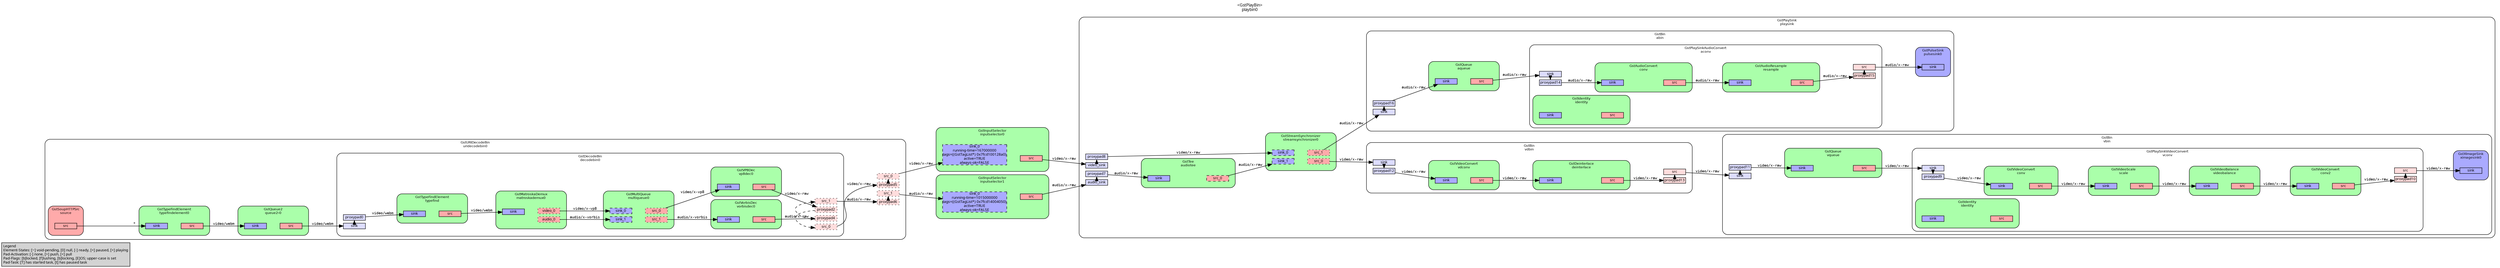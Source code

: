 digraph pipeline {
  rankdir=LR;
  fontname="sans";
  fontsize="10";
  labelloc=t;
  nodesep=.1;
  ranksep=.2;
  label="<GstPlayBin>\nplaybin0";
  node [style="filled,rounded", shape=box, fontsize="9", fontname="sans", margin="0.0,0.0"];
  edge [labelfontsize="6", fontsize="9", fontname="monospace"];
  
  legend [
    pos="0,0!",
    margin="0.05,0.05",
    style="filled",
    label="Legend\lElement-States: [~] void-pending, [0] null, [-] ready, [=] paused, [>] playing\lPad-Activation: [-] none, [>] push, [<] pull\lPad-Flags: [b]locked, [f]lushing, [b]locking, [E]OS; upper-case is set\lPad-Task: [T] has started task, [t] has paused task\l",
  ];
  subgraph cluster_inputselector1_0x7fcd201f0780 {
    fontname="Bitstream Vera Sans";
    fontsize="8";
    style="filled,rounded";
    color=black;
    label="GstInputSelector\ninputselector1";
    subgraph cluster_inputselector1_0x7fcd201f0780_sink {
      label="";
      style="invis";
      inputselector1_0x7fcd201f0780_sink_0_0x7fcd1402e500 [color=black, fillcolor="#aaaaff", label="sink_0\nrunning-time=1015000000\ntags=((GstTagList*) 0x7fcd14004050)\nactive=TRUE\nalways-ok=FALSE", height="0.2", style="filled,dashed"];
    }

    subgraph cluster_inputselector1_0x7fcd201f0780_src {
      label="";
      style="invis";
      inputselector1_0x7fcd201f0780_src_0x7fcd201a7c60 [color=black, fillcolor="#ffaaaa", label="src", height="0.2", style="filled,solid"];
    }

    inputselector1_0x7fcd201f0780_sink_0_0x7fcd1402e500 -> inputselector1_0x7fcd201f0780_src_0x7fcd201a7c60 [style="invis"];
    fillcolor="#aaffaa";
  }

  inputselector1_0x7fcd201f0780_src_0x7fcd201a7c60 -> playsink_0x560581590050_audio_sink_0x7fcd2c3a1a10 [label="audio/x-raw"]
  subgraph cluster_inputselector0_0x7fcd201f0620 {
    fontname="Bitstream Vera Sans";
    fontsize="8";
    style="filled,rounded";
    color=black;
    label="GstInputSelector\ninputselector0";
    subgraph cluster_inputselector0_0x7fcd201f0620_sink {
      label="";
      style="invis";
      inputselector0_0x7fcd201f0620_sink_0_0x7fcd1402e200 [color=black, fillcolor="#aaaaff", label="sink_0\nrunning-time=167000000\ntags=((GstTagList*) 0x7fcd100128a0)\nactive=TRUE\nalways-ok=FALSE", height="0.2", style="filled,dashed"];
    }

    subgraph cluster_inputselector0_0x7fcd201f0620_src {
      label="";
      style="invis";
      inputselector0_0x7fcd201f0620_src_0x7fcd201a7a10 [color=black, fillcolor="#ffaaaa", label="src", height="0.2", style="filled,solid"];
    }

    inputselector0_0x7fcd201f0620_sink_0_0x7fcd1402e200 -> inputselector0_0x7fcd201f0620_src_0x7fcd201a7a10 [style="invis"];
    fillcolor="#aaffaa";
  }

  inputselector0_0x7fcd201f0620_src_0x7fcd201a7a10 -> playsink_0x560581590050_video_sink_0x7fcd2c3a1c90 [label="video/x-raw"]
  subgraph cluster_uridecodebin0_0x5605815960b0 {
    fontname="Bitstream Vera Sans";
    fontsize="8";
    style="filled,rounded";
    color=black;
    label="GstURIDecodeBin\nuridecodebin0";
    subgraph cluster_uridecodebin0_0x5605815960b0_src {
      label="";
      style="invis";
      _proxypad5_0x560581597d60 [color=black, fillcolor="#ffdddd", label="proxypad5", height="0.2", style="filled,dotted"];
    _proxypad5_0x560581597d60 -> uridecodebin0_0x5605815960b0_src_0_0x7fcd2c3a1510 [style=dashed, minlen=0]
      uridecodebin0_0x5605815960b0_src_0_0x7fcd2c3a1510 [color=black, fillcolor="#ffdddd", label="src_0", height="0.2", style="filled,dotted"];
      _proxypad6_0x7fcd14028060 [color=black, fillcolor="#ffdddd", label="proxypad6", height="0.2", style="filled,dotted"];
    _proxypad6_0x7fcd14028060 -> uridecodebin0_0x5605815960b0_src_1_0x7fcd2c3a1790 [style=dashed, minlen=0]
      uridecodebin0_0x5605815960b0_src_1_0x7fcd2c3a1790 [color=black, fillcolor="#ffdddd", label="src_1", height="0.2", style="filled,dotted"];
    }

    fillcolor="#ffffff";
    subgraph cluster_queue2_0_0x7fcd2c3a4040 {
      fontname="Bitstream Vera Sans";
      fontsize="8";
      style="filled,rounded";
      color=black;
      label="GstQueue2\nqueue2-0";
      subgraph cluster_queue2_0_0x7fcd2c3a4040_sink {
        label="";
        style="invis";
        queue2_0_0x7fcd2c3a4040_sink_0x5605815bcf70 [color=black, fillcolor="#aaaaff", label="sink", height="0.2", style="filled,solid"];
      }

      subgraph cluster_queue2_0_0x7fcd2c3a4040_src {
        label="";
        style="invis";
        queue2_0_0x7fcd2c3a4040_src_0x5605815bd1c0 [color=black, fillcolor="#ffaaaa", label="src", height="0.2", style="filled,solid"];
      }

      queue2_0_0x7fcd2c3a4040_sink_0x5605815bcf70 -> queue2_0_0x7fcd2c3a4040_src_0x5605815bd1c0 [style="invis"];
      fillcolor="#aaffaa";
    }

    queue2_0_0x7fcd2c3a4040_src_0x5605815bd1c0 -> decodebin0_0x7fcd2c39a020_sink_0x7fcd2c3a0110 [label="video/webm"]
    subgraph cluster_decodebin0_0x7fcd2c39a020 {
      fontname="Bitstream Vera Sans";
      fontsize="8";
      style="filled,rounded";
      color=black;
      label="GstDecodeBin\ndecodebin0";
      subgraph cluster_decodebin0_0x7fcd2c39a020_sink {
        label="";
        style="invis";
        _proxypad0_0x560581596a60 [color=black, fillcolor="#ddddff", label="proxypad0", height="0.2", style="filled,solid"];
      decodebin0_0x7fcd2c39a020_sink_0x7fcd2c3a0110 -> _proxypad0_0x560581596a60 [style=dashed, minlen=0]
        decodebin0_0x7fcd2c39a020_sink_0x7fcd2c3a0110 [color=black, fillcolor="#ddddff", label="sink", height="0.2", style="filled,solid"];
      }

      subgraph cluster_decodebin0_0x7fcd2c39a020_src {
        label="";
        style="invis";
        _proxypad2_0x560581597640 [color=black, fillcolor="#ffdddd", label="proxypad2", height="0.2", style="filled,dotted"];
      _proxypad2_0x560581597640 -> decodebin0_0x7fcd2c39a020_src_0_0x7fcd2000e340 [style=dashed, minlen=0]
        decodebin0_0x7fcd2c39a020_src_0_0x7fcd2000e340 [color=black, fillcolor="#ffdddd", label="src_0", height="0.2", style="filled,dotted"];
        _proxypad4_0x560581597b00 [color=black, fillcolor="#ffdddd", label="proxypad4", height="0.2", style="filled,dotted"];
      _proxypad4_0x560581597b00 -> decodebin0_0x7fcd2c39a020_src_1_0x7fcd2000e5e0 [style=dashed, minlen=0]
        decodebin0_0x7fcd2c39a020_src_1_0x7fcd2000e5e0 [color=black, fillcolor="#ffdddd", label="src_1", height="0.2", style="filled,dotted"];
      }

      decodebin0_0x7fcd2c39a020_sink_0x7fcd2c3a0110 -> decodebin0_0x7fcd2c39a020_src_0_0x7fcd2000e340 [style="invis"];
      fillcolor="#ffffff";
      subgraph cluster_vorbisdec0_0x7fcd202195d0 {
        fontname="Bitstream Vera Sans";
        fontsize="8";
        style="filled,rounded";
        color=black;
        label="GstVorbisDec\nvorbisdec0";
        subgraph cluster_vorbisdec0_0x7fcd202195d0_sink {
          label="";
          style="invis";
          vorbisdec0_0x7fcd202195d0_sink_0x7fcd201a6790 [color=black, fillcolor="#aaaaff", label="sink", height="0.2", style="filled,solid"];
        }

        subgraph cluster_vorbisdec0_0x7fcd202195d0_src {
          label="";
          style="invis";
          vorbisdec0_0x7fcd202195d0_src_0x7fcd201a70d0 [color=black, fillcolor="#ffaaaa", label="src", height="0.2", style="filled,solid"];
        }

        vorbisdec0_0x7fcd202195d0_sink_0x7fcd201a6790 -> vorbisdec0_0x7fcd202195d0_src_0x7fcd201a70d0 [style="invis"];
        fillcolor="#aaffaa";
      }

      vorbisdec0_0x7fcd202195d0_src_0x7fcd201a70d0 -> _proxypad4_0x560581597b00 [label="audio/x-raw"]
      subgraph cluster_vp8dec0_0x7fcd201d8300 {
        fontname="Bitstream Vera Sans";
        fontsize="8";
        style="filled,rounded";
        color=black;
        label="GstVP8Dec\nvp8dec0";
        subgraph cluster_vp8dec0_0x7fcd201d8300_sink {
          label="";
          style="invis";
          vp8dec0_0x7fcd201d8300_sink_0x7fcd201a62f0 [color=black, fillcolor="#aaaaff", label="sink", height="0.2", style="filled,solid"];
        }

        subgraph cluster_vp8dec0_0x7fcd201d8300_src {
          label="";
          style="invis";
          vp8dec0_0x7fcd201d8300_src_0x7fcd201a60a0 [color=black, fillcolor="#ffaaaa", label="src", height="0.2", style="filled,solid"];
        }

        vp8dec0_0x7fcd201d8300_sink_0x7fcd201a62f0 -> vp8dec0_0x7fcd201d8300_src_0x7fcd201a60a0 [style="invis"];
        fillcolor="#aaffaa";
      }

      vp8dec0_0x7fcd201d8300_src_0x7fcd201a60a0 -> _proxypad2_0x560581597640 [label="video/x-raw"]
      subgraph cluster_multiqueue0_0x7fcd2019e040 {
        fontname="Bitstream Vera Sans";
        fontsize="8";
        style="filled,rounded";
        color=black;
        label="GstMultiQueue\nmultiqueue0";
        subgraph cluster_multiqueue0_0x7fcd2019e040_sink {
          label="";
          style="invis";
          multiqueue0_0x7fcd2019e040_sink_0_0x5605815bd8b0 [color=black, fillcolor="#aaaaff", label="sink_0", height="0.2", style="filled,dashed"];
          multiqueue0_0x7fcd2019e040_sink_1_0x5605815bdd50 [color=black, fillcolor="#aaaaff", label="sink_1", height="0.2", style="filled,dashed"];
        }

        subgraph cluster_multiqueue0_0x7fcd2019e040_src {
          label="";
          style="invis";
          multiqueue0_0x7fcd2019e040_src_0_0x5605815bdb00 [color=black, fillcolor="#ffaaaa", label="src_0", height="0.2", style="filled,dotted"];
          multiqueue0_0x7fcd2019e040_src_1_0x7fcd201a6540 [color=black, fillcolor="#ffaaaa", label="src_1", height="0.2", style="filled,dotted"];
        }

        multiqueue0_0x7fcd2019e040_sink_0_0x5605815bd8b0 -> multiqueue0_0x7fcd2019e040_src_0_0x5605815bdb00 [style="invis"];
        fillcolor="#aaffaa";
      }

      multiqueue0_0x7fcd2019e040_src_0_0x5605815bdb00 -> vp8dec0_0x7fcd201d8300_sink_0x7fcd201a62f0 [label="video/x-vp8"]
      multiqueue0_0x7fcd2019e040_src_1_0x7fcd201a6540 -> vorbisdec0_0x7fcd202195d0_sink_0x7fcd201a6790 [label="audio/x-vorbis"]
      subgraph cluster_matroskademux0_0x7fcd20198000 {
        fontname="Bitstream Vera Sans";
        fontsize="8";
        style="filled,rounded";
        color=black;
        label="GstMatroskaDemux\nmatroskademux0";
        subgraph cluster_matroskademux0_0x7fcd20198000_sink {
          label="";
          style="invis";
          matroskademux0_0x7fcd20198000_sink_0x5605815bd410 [color=black, fillcolor="#aaaaff", label="sink", height="0.2", style="filled,solid"];
        }

        subgraph cluster_matroskademux0_0x7fcd20198000_src {
          label="";
          style="invis";
          matroskademux0_0x7fcd20198000_video_0_0x5605815bd660 [color=black, fillcolor="#ffaaaa", label="video_0", height="0.2", style="filled,dotted"];
          matroskademux0_0x7fcd20198000_audio_0_0x7fcd201a6e80 [color=black, fillcolor="#ffaaaa", label="audio_0", height="0.2", style="filled,dotted"];
        }

        matroskademux0_0x7fcd20198000_sink_0x5605815bd410 -> matroskademux0_0x7fcd20198000_video_0_0x5605815bd660 [style="invis"];
        fillcolor="#aaffaa";
      }

      matroskademux0_0x7fcd20198000_video_0_0x5605815bd660 -> multiqueue0_0x7fcd2019e040_sink_0_0x5605815bd8b0 [label="video/x-vp8"]
      matroskademux0_0x7fcd20198000_audio_0_0x7fcd201a6e80 -> multiqueue0_0x7fcd2019e040_sink_1_0x5605815bdd50 [label="audio/x-vorbis"]
      subgraph cluster_typefind_0x5605815c17d0 {
        fontname="Bitstream Vera Sans";
        fontsize="8";
        style="filled,rounded";
        color=black;
        label="GstTypeFindElement\ntypefind";
        subgraph cluster_typefind_0x5605815c17d0_sink {
          label="";
          style="invis";
          typefind_0x5605815c17d0_sink_0x5605815bcad0 [color=black, fillcolor="#aaaaff", label="sink", height="0.2", style="filled,solid"];
        }

        subgraph cluster_typefind_0x5605815c17d0_src {
          label="";
          style="invis";
          typefind_0x5605815c17d0_src_0x5605815bcd20 [color=black, fillcolor="#ffaaaa", label="src", height="0.2", style="filled,solid"];
        }

        typefind_0x5605815c17d0_sink_0x5605815bcad0 -> typefind_0x5605815c17d0_src_0x5605815bcd20 [style="invis"];
        fillcolor="#aaffaa";
      }

      _proxypad0_0x560581596a60 -> typefind_0x5605815c17d0_sink_0x5605815bcad0 [label="video/webm"]
      typefind_0x5605815c17d0_src_0x5605815bcd20 -> matroskademux0_0x7fcd20198000_sink_0x5605815bd410 [label="video/webm"]
    }

    decodebin0_0x7fcd2c39a020_src_0_0x7fcd2000e340 -> _proxypad5_0x560581597d60 [label="video/x-raw"]
    decodebin0_0x7fcd2c39a020_src_1_0x7fcd2000e5e0 -> _proxypad6_0x7fcd14028060 [label="audio/x-raw"]
    subgraph cluster_typefindelement0_0x5605815c1050 {
      fontname="Bitstream Vera Sans";
      fontsize="8";
      style="filled,rounded";
      color=black;
      label="GstTypeFindElement\ntypefindelement0";
      subgraph cluster_typefindelement0_0x5605815c1050_sink {
        label="";
        style="invis";
        typefindelement0_0x5605815c1050_sink_0x5605815bc3e0 [color=black, fillcolor="#aaaaff", label="sink", height="0.2", style="filled,solid"];
      }

      subgraph cluster_typefindelement0_0x5605815c1050_src {
        label="";
        style="invis";
        typefindelement0_0x5605815c1050_src_0x5605815bc630 [color=black, fillcolor="#ffaaaa", label="src", height="0.2", style="filled,solid"];
      }

      typefindelement0_0x5605815c1050_sink_0x5605815bc3e0 -> typefindelement0_0x5605815c1050_src_0x5605815bc630 [style="invis"];
      fillcolor="#aaffaa";
    }

    typefindelement0_0x5605815c1050_src_0x5605815bc630 -> queue2_0_0x7fcd2c3a4040_sink_0x5605815bcf70 [label="video/webm"]
    subgraph cluster_source_0x5605815ba4e0 {
      fontname="Bitstream Vera Sans";
      fontsize="8";
      style="filled,rounded";
      color=black;
      label="GstSoupHTTPSrc\nsource";
      subgraph cluster_source_0x5605815ba4e0_src {
        label="";
        style="invis";
        source_0x5605815ba4e0_src_0x5605815bc190 [color=black, fillcolor="#ffaaaa", label="src", height="0.2", style="filled,solid"];
      }

      fillcolor="#ffaaaa";
    }

    source_0x5605815ba4e0_src_0x5605815bc190 -> typefindelement0_0x5605815c1050_sink_0x5605815bc3e0 [label="*"]
  }

  uridecodebin0_0x5605815960b0_src_0_0x7fcd2c3a1510 -> inputselector0_0x7fcd201f0620_sink_0_0x7fcd1402e200 [label="video/x-raw"]
  uridecodebin0_0x5605815960b0_src_1_0x7fcd2c3a1790 -> inputselector1_0x7fcd201f0780_sink_0_0x7fcd1402e500 [label="audio/x-raw"]
  subgraph cluster_playsink_0x560581590050 {
    fontname="Bitstream Vera Sans";
    fontsize="8";
    style="filled,rounded";
    color=black;
    label="GstPlaySink\nplaysink";
    subgraph cluster_playsink_0x560581590050_sink {
      label="";
      style="invis";
      _proxypad7_0x7fcd140282c0 [color=black, fillcolor="#ddddff", label="proxypad7", height="0.2", style="filled,solid"];
    playsink_0x560581590050_audio_sink_0x7fcd2c3a1a10 -> _proxypad7_0x7fcd140282c0 [style=dashed, minlen=0]
      playsink_0x560581590050_audio_sink_0x7fcd2c3a1a10 [color=black, fillcolor="#ddddff", label="audio_sink", height="0.2", style="filled,solid"];
      _proxypad8_0x7fcd14028520 [color=black, fillcolor="#ddddff", label="proxypad8", height="0.2", style="filled,solid"];
    playsink_0x560581590050_video_sink_0x7fcd2c3a1c90 -> _proxypad8_0x7fcd14028520 [style=dashed, minlen=0]
      playsink_0x560581590050_video_sink_0x7fcd2c3a1c90 [color=black, fillcolor="#ddddff", label="video_sink", height="0.2", style="filled,solid"];
    }

    fillcolor="#ffffff";
    subgraph cluster_abin_0x7fcd100183a0 {
      fontname="Bitstream Vera Sans";
      fontsize="8";
      style="filled,rounded";
      color=black;
      label="GstBin\nabin";
      subgraph cluster_abin_0x7fcd100183a0_sink {
        label="";
        style="invis";
        _proxypad16_0x7fcd14029ce0 [color=black, fillcolor="#ddddff", label="proxypad16", height="0.2", style="filled,solid"];
      abin_0x7fcd100183a0_sink_0x7fcd1001f210 -> _proxypad16_0x7fcd14029ce0 [style=dashed, minlen=0]
        abin_0x7fcd100183a0_sink_0x7fcd1001f210 [color=black, fillcolor="#ddddff", label="sink", height="0.2", style="filled,solid"];
      }

      fillcolor="#ffffff";
      subgraph cluster_aconv_0x7fcd201d0bb0 {
        fontname="Bitstream Vera Sans";
        fontsize="8";
        style="filled,rounded";
        color=black;
        label="GstPlaySinkAudioConvert\naconv";
        subgraph cluster_aconv_0x7fcd201d0bb0_sink {
          label="";
          style="invis";
          _proxypad14_0x7fcd14029820 [color=black, fillcolor="#ddddff", label="proxypad14", height="0.2", style="filled,solid"];
        aconv_0x7fcd201d0bb0_sink_0x7fcd1001ed10 -> _proxypad14_0x7fcd14029820 [style=dashed, minlen=0]
          aconv_0x7fcd201d0bb0_sink_0x7fcd1001ed10 [color=black, fillcolor="#ddddff", label="sink", height="0.2", style="filled,solid"];
        }

        subgraph cluster_aconv_0x7fcd201d0bb0_src {
          label="";
          style="invis";
          _proxypad15_0x7fcd14029a80 [color=black, fillcolor="#ffdddd", label="proxypad15", height="0.2", style="filled,solid"];
        _proxypad15_0x7fcd14029a80 -> aconv_0x7fcd201d0bb0_src_0x7fcd1001ef90 [style=dashed, minlen=0]
          aconv_0x7fcd201d0bb0_src_0x7fcd1001ef90 [color=black, fillcolor="#ffdddd", label="src", height="0.2", style="filled,solid"];
        }

        aconv_0x7fcd201d0bb0_sink_0x7fcd1001ed10 -> aconv_0x7fcd201d0bb0_src_0x7fcd1001ef90 [style="invis"];
        fillcolor="#ffffff";
        subgraph cluster_resample_0x7fcd1008d570 {
          fontname="Bitstream Vera Sans";
          fontsize="8";
          style="filled,rounded";
          color=black;
          label="GstAudioResample\nresample";
          subgraph cluster_resample_0x7fcd1008d570_sink {
            label="";
            style="invis";
            resample_0x7fcd1008d570_sink_0x7fcd1008e190 [color=black, fillcolor="#aaaaff", label="sink", height="0.2", style="filled,solid"];
          }

          subgraph cluster_resample_0x7fcd1008d570_src {
            label="";
            style="invis";
            resample_0x7fcd1008d570_src_0x7fcd1008e3e0 [color=black, fillcolor="#ffaaaa", label="src", height="0.2", style="filled,solid"];
          }

          resample_0x7fcd1008d570_sink_0x7fcd1008e190 -> resample_0x7fcd1008d570_src_0x7fcd1008e3e0 [style="invis"];
          fillcolor="#aaffaa";
        }

        resample_0x7fcd1008d570_src_0x7fcd1008e3e0 -> _proxypad15_0x7fcd14029a80 [label="audio/x-raw"]
        subgraph cluster_conv_0x7fcd1008a9a0 {
          fontname="Bitstream Vera Sans";
          fontsize="8";
          style="filled,rounded";
          color=black;
          label="GstAudioConvert\nconv";
          subgraph cluster_conv_0x7fcd1008a9a0_sink {
            label="";
            style="invis";
            conv_0x7fcd1008a9a0_sink_0x7fcd10059ad0 [color=black, fillcolor="#aaaaff", label="sink", height="0.2", style="filled,solid"];
          }

          subgraph cluster_conv_0x7fcd1008a9a0_src {
            label="";
            style="invis";
            conv_0x7fcd1008a9a0_src_0x7fcd10059d20 [color=black, fillcolor="#ffaaaa", label="src", height="0.2", style="filled,solid"];
          }

          conv_0x7fcd1008a9a0_sink_0x7fcd10059ad0 -> conv_0x7fcd1008a9a0_src_0x7fcd10059d20 [style="invis"];
          fillcolor="#aaffaa";
        }

        _proxypad14_0x7fcd14029820 -> conv_0x7fcd1008a9a0_sink_0x7fcd10059ad0 [label="audio/x-raw"]
        conv_0x7fcd1008a9a0_src_0x7fcd10059d20 -> resample_0x7fcd1008d570_sink_0x7fcd1008e190 [label="audio/x-raw"]
        subgraph cluster_identity_0x7fcd100204d0 {
          fontname="Bitstream Vera Sans";
          fontsize="8";
          style="filled,rounded";
          color=black;
          label="GstIdentity\nidentity";
          subgraph cluster_identity_0x7fcd100204d0_sink {
            label="";
            style="invis";
            identity_0x7fcd100204d0_sink_0x7fcd10059190 [color=black, fillcolor="#aaaaff", label="sink", height="0.2", style="filled,solid"];
          }

          subgraph cluster_identity_0x7fcd100204d0_src {
            label="";
            style="invis";
            identity_0x7fcd100204d0_src_0x7fcd100593e0 [color=black, fillcolor="#ffaaaa", label="src", height="0.2", style="filled,solid"];
          }

          identity_0x7fcd100204d0_sink_0x7fcd10059190 -> identity_0x7fcd100204d0_src_0x7fcd100593e0 [style="invis"];
          fillcolor="#aaffaa";
        }

      }

      aconv_0x7fcd201d0bb0_src_0x7fcd1001ef90 -> pulsesink0_0x7fcd2020dd50_sink_0x7fcd201a69e0 [label="audio/x-raw"]
      subgraph cluster_aqueue_0x7fcd1402f0c0 {
        fontname="Bitstream Vera Sans";
        fontsize="8";
        style="filled,rounded";
        color=black;
        label="GstQueue\naqueue";
        subgraph cluster_aqueue_0x7fcd1402f0c0_sink {
          label="";
          style="invis";
          aqueue_0x7fcd1402f0c0_sink_0x7fcd10058cf0 [color=black, fillcolor="#aaaaff", label="sink", height="0.2", style="filled,solid"];
        }

        subgraph cluster_aqueue_0x7fcd1402f0c0_src {
          label="";
          style="invis";
          aqueue_0x7fcd1402f0c0_src_0x7fcd10058f40 [color=black, fillcolor="#ffaaaa", label="src", height="0.2", style="filled,solid"];
        }

        aqueue_0x7fcd1402f0c0_sink_0x7fcd10058cf0 -> aqueue_0x7fcd1402f0c0_src_0x7fcd10058f40 [style="invis"];
        fillcolor="#aaffaa";
      }

      _proxypad16_0x7fcd14029ce0 -> aqueue_0x7fcd1402f0c0_sink_0x7fcd10058cf0 [label="audio/x-raw"]
      aqueue_0x7fcd1402f0c0_src_0x7fcd10058f40 -> aconv_0x7fcd201d0bb0_sink_0x7fcd1001ed10 [label="audio/x-raw"]
      subgraph cluster_pulsesink0_0x7fcd2020dd50 {
        fontname="Bitstream Vera Sans";
        fontsize="8";
        style="filled,rounded";
        color=black;
        label="GstPulseSink\npulsesink0";
        subgraph cluster_pulsesink0_0x7fcd2020dd50_sink {
          label="";
          style="invis";
          pulsesink0_0x7fcd2020dd50_sink_0x7fcd201a69e0 [color=black, fillcolor="#aaaaff", label="sink", height="0.2", style="filled,solid"];
        }

        fillcolor="#aaaaff";
      }

    }

    subgraph cluster_vbin_0x7fcd10018060 {
      fontname="Bitstream Vera Sans";
      fontsize="8";
      style="filled,rounded";
      color=black;
      label="GstBin\nvbin";
      subgraph cluster_vbin_0x7fcd10018060_sink {
        label="";
        style="invis";
        _proxypad11_0x7fcd14028c40 [color=black, fillcolor="#ddddff", label="proxypad11", height="0.2", style="filled,solid"];
      vbin_0x7fcd10018060_sink_0x7fcd1001e590 -> _proxypad11_0x7fcd14028c40 [style=dashed, minlen=0]
        vbin_0x7fcd10018060_sink_0x7fcd1001e590 [color=black, fillcolor="#ddddff", label="sink", height="0.2", style="filled,solid"];
      }

      fillcolor="#ffffff";
      subgraph cluster_vconv_0x7fcd201d09b0 {
        fontname="Bitstream Vera Sans";
        fontsize="8";
        style="filled,rounded";
        color=black;
        label="GstPlaySinkVideoConvert\nvconv";
        subgraph cluster_vconv_0x7fcd201d09b0_sink {
          label="";
          style="invis";
          _proxypad9_0x7fcd14028780 [color=black, fillcolor="#ddddff", label="proxypad9", height="0.2", style="filled,solid"];
        vconv_0x7fcd201d09b0_sink_0x7fcd1001e090 -> _proxypad9_0x7fcd14028780 [style=dashed, minlen=0]
          vconv_0x7fcd201d09b0_sink_0x7fcd1001e090 [color=black, fillcolor="#ddddff", label="sink", height="0.2", style="filled,solid"];
        }

        subgraph cluster_vconv_0x7fcd201d09b0_src {
          label="";
          style="invis";
          _proxypad10_0x7fcd140289e0 [color=black, fillcolor="#ffdddd", label="proxypad10", height="0.2", style="filled,solid"];
        _proxypad10_0x7fcd140289e0 -> vconv_0x7fcd201d09b0_src_0x7fcd1001e310 [style=dashed, minlen=0]
          vconv_0x7fcd201d09b0_src_0x7fcd1001e310 [color=black, fillcolor="#ffdddd", label="src", height="0.2", style="filled,solid"];
        }

        vconv_0x7fcd201d09b0_sink_0x7fcd1001e090 -> vconv_0x7fcd201d09b0_src_0x7fcd1001e310 [style="invis"];
        fillcolor="#ffffff";
        subgraph cluster_conv2_0x7fcd1005d2a0 {
          fontname="Bitstream Vera Sans";
          fontsize="8";
          style="filled,rounded";
          color=black;
          label="GstVideoConvert\nconv2";
          subgraph cluster_conv2_0x7fcd1005d2a0_sink {
            label="";
            style="invis";
            conv2_0x7fcd1005d2a0_sink_0x7fcd1402d6a0 [color=black, fillcolor="#aaaaff", label="sink", height="0.2", style="filled,solid"];
          }

          subgraph cluster_conv2_0x7fcd1005d2a0_src {
            label="";
            style="invis";
            conv2_0x7fcd1005d2a0_src_0x7fcd1402d450 [color=black, fillcolor="#ffaaaa", label="src", height="0.2", style="filled,solid"];
          }

          conv2_0x7fcd1005d2a0_sink_0x7fcd1402d6a0 -> conv2_0x7fcd1005d2a0_src_0x7fcd1402d450 [style="invis"];
          fillcolor="#aaffaa";
        }

        conv2_0x7fcd1005d2a0_src_0x7fcd1402d450 -> _proxypad10_0x7fcd140289e0 [label="video/x-raw"]
        subgraph cluster_videobalance_0x7fcd10026350 {
          fontname="Bitstream Vera Sans";
          fontsize="8";
          style="filled,rounded";
          color=black;
          label="GstVideoBalance\nvideobalance";
          subgraph cluster_videobalance_0x7fcd10026350_sink {
            label="";
            style="invis";
            videobalance_0x7fcd10026350_sink_0x7fcd1402cfb0 [color=black, fillcolor="#aaaaff", label="sink", height="0.2", style="filled,solid"];
          }

          subgraph cluster_videobalance_0x7fcd10026350_src {
            label="";
            style="invis";
            videobalance_0x7fcd10026350_src_0x7fcd1402d200 [color=black, fillcolor="#ffaaaa", label="src", height="0.2", style="filled,solid"];
          }

          videobalance_0x7fcd10026350_sink_0x7fcd1402cfb0 -> videobalance_0x7fcd10026350_src_0x7fcd1402d200 [style="invis"];
          fillcolor="#aaffaa";
        }

        videobalance_0x7fcd10026350_src_0x7fcd1402d200 -> conv2_0x7fcd1005d2a0_sink_0x7fcd1402d6a0 [label="video/x-raw"]
        subgraph cluster_scale_0x7fcd100542b0 {
          fontname="Bitstream Vera Sans";
          fontsize="8";
          style="filled,rounded";
          color=black;
          label="GstVideoScale\nscale";
          subgraph cluster_scale_0x7fcd100542b0_sink {
            label="";
            style="invis";
            scale_0x7fcd100542b0_sink_0x7fcd1402db40 [color=black, fillcolor="#aaaaff", label="sink", height="0.2", style="filled,solid"];
          }

          subgraph cluster_scale_0x7fcd100542b0_src {
            label="";
            style="invis";
            scale_0x7fcd100542b0_src_0x7fcd1402d8f0 [color=black, fillcolor="#ffaaaa", label="src", height="0.2", style="filled,solid"];
          }

          scale_0x7fcd100542b0_sink_0x7fcd1402db40 -> scale_0x7fcd100542b0_src_0x7fcd1402d8f0 [style="invis"];
          fillcolor="#aaffaa";
        }

        scale_0x7fcd100542b0_src_0x7fcd1402d8f0 -> videobalance_0x7fcd10026350_sink_0x7fcd1402cfb0 [label="video/x-raw"]
        subgraph cluster_conv_0x7fcd10050b70 {
          fontname="Bitstream Vera Sans";
          fontsize="8";
          style="filled,rounded";
          color=black;
          label="GstVideoConvert\nconv";
          subgraph cluster_conv_0x7fcd10050b70_sink {
            label="";
            style="invis";
            conv_0x7fcd10050b70_sink_0x7fcd1402dd90 [color=black, fillcolor="#aaaaff", label="sink", height="0.2", style="filled,solid"];
          }

          subgraph cluster_conv_0x7fcd10050b70_src {
            label="";
            style="invis";
            conv_0x7fcd10050b70_src_0x7fcd10058160 [color=black, fillcolor="#ffaaaa", label="src", height="0.2", style="filled,solid"];
          }

          conv_0x7fcd10050b70_sink_0x7fcd1402dd90 -> conv_0x7fcd10050b70_src_0x7fcd10058160 [style="invis"];
          fillcolor="#aaffaa";
        }

        _proxypad9_0x7fcd14028780 -> conv_0x7fcd10050b70_sink_0x7fcd1402dd90 [label="video/x-raw"]
        conv_0x7fcd10050b70_src_0x7fcd10058160 -> scale_0x7fcd100542b0_sink_0x7fcd1402db40 [label="video/x-raw"]
        subgraph cluster_identity_0x7fcd10020110 {
          fontname="Bitstream Vera Sans";
          fontsize="8";
          style="filled,rounded";
          color=black;
          label="GstIdentity\nidentity";
          subgraph cluster_identity_0x7fcd10020110_sink {
            label="";
            style="invis";
            identity_0x7fcd10020110_sink_0x7fcd1402cb10 [color=black, fillcolor="#aaaaff", label="sink", height="0.2", style="filled,solid"];
          }

          subgraph cluster_identity_0x7fcd10020110_src {
            label="";
            style="invis";
            identity_0x7fcd10020110_src_0x7fcd1402cd60 [color=black, fillcolor="#ffaaaa", label="src", height="0.2", style="filled,solid"];
          }

          identity_0x7fcd10020110_sink_0x7fcd1402cb10 -> identity_0x7fcd10020110_src_0x7fcd1402cd60 [style="invis"];
          fillcolor="#aaffaa";
        }

      }

      vconv_0x7fcd201d09b0_src_0x7fcd1001e310 -> ximagesink0_0x7fcd201dfba0_sink_0x7fcd201a6c30 [label="video/x-raw"]
      subgraph cluster_vqueue_0x7fcd1402edc0 {
        fontname="Bitstream Vera Sans";
        fontsize="8";
        style="filled,rounded";
        color=black;
        label="GstQueue\nvqueue";
        subgraph cluster_vqueue_0x7fcd1402edc0_sink {
          label="";
          style="invis";
          vqueue_0x7fcd1402edc0_sink_0x7fcd1402c670 [color=black, fillcolor="#aaaaff", label="sink", height="0.2", style="filled,solid"];
        }

        subgraph cluster_vqueue_0x7fcd1402edc0_src {
          label="";
          style="invis";
          vqueue_0x7fcd1402edc0_src_0x7fcd1402c8c0 [color=black, fillcolor="#ffaaaa", label="src", height="0.2", style="filled,solid"];
        }

        vqueue_0x7fcd1402edc0_sink_0x7fcd1402c670 -> vqueue_0x7fcd1402edc0_src_0x7fcd1402c8c0 [style="invis"];
        fillcolor="#aaffaa";
      }

      _proxypad11_0x7fcd14028c40 -> vqueue_0x7fcd1402edc0_sink_0x7fcd1402c670 [label="video/x-raw"]
      vqueue_0x7fcd1402edc0_src_0x7fcd1402c8c0 -> vconv_0x7fcd201d09b0_sink_0x7fcd1001e090 [label="video/x-raw"]
      subgraph cluster_ximagesink0_0x7fcd201dfba0 {
        fontname="Bitstream Vera Sans";
        fontsize="8";
        style="filled,rounded";
        color=black;
        label="GstXImageSink\nximagesink0";
        subgraph cluster_ximagesink0_0x7fcd201dfba0_sink {
          label="";
          style="invis";
          ximagesink0_0x7fcd201dfba0_sink_0x7fcd201a6c30 [color=black, fillcolor="#aaaaff", label="sink", height="0.2", style="filled,solid"];
        }

        fillcolor="#aaaaff";
      }

    }

    subgraph cluster_vdbin_0x7fcd10018200 {
      fontname="Bitstream Vera Sans";
      fontsize="8";
      style="filled,rounded";
      color=black;
      label="GstBin\nvdbin";
      subgraph cluster_vdbin_0x7fcd10018200_sink {
        label="";
        style="invis";
        _proxypad12_0x7fcd14029360 [color=black, fillcolor="#ddddff", label="proxypad12", height="0.2", style="filled,solid"];
      vdbin_0x7fcd10018200_sink_0x7fcd1001e810 -> _proxypad12_0x7fcd14029360 [style=dashed, minlen=0]
        vdbin_0x7fcd10018200_sink_0x7fcd1001e810 [color=black, fillcolor="#ddddff", label="sink", height="0.2", style="filled,solid"];
      }

      subgraph cluster_vdbin_0x7fcd10018200_src {
        label="";
        style="invis";
        _proxypad13_0x7fcd140295c0 [color=black, fillcolor="#ffdddd", label="proxypad13", height="0.2", style="filled,solid"];
      _proxypad13_0x7fcd140295c0 -> vdbin_0x7fcd10018200_src_0x7fcd1001ea90 [style=dashed, minlen=0]
        vdbin_0x7fcd10018200_src_0x7fcd1001ea90 [color=black, fillcolor="#ffdddd", label="src", height="0.2", style="filled,solid"];
      }

      vdbin_0x7fcd10018200_sink_0x7fcd1001e810 -> vdbin_0x7fcd10018200_src_0x7fcd1001ea90 [style="invis"];
      fillcolor="#ffffff";
      subgraph cluster_deinterlace_0x7fcd100791a0 {
        fontname="Bitstream Vera Sans";
        fontsize="8";
        style="filled,rounded";
        color=black;
        label="GstDeinterlace\ndeinterlace";
        subgraph cluster_deinterlace_0x7fcd100791a0_sink {
          label="";
          style="invis";
          deinterlace_0x7fcd100791a0_sink_0x7fcd10058850 [color=black, fillcolor="#aaaaff", label="sink", height="0.2", style="filled,solid"];
        }

        subgraph cluster_deinterlace_0x7fcd100791a0_src {
          label="";
          style="invis";
          deinterlace_0x7fcd100791a0_src_0x7fcd10058aa0 [color=black, fillcolor="#ffaaaa", label="src", height="0.2", style="filled,solid"];
        }

        deinterlace_0x7fcd100791a0_sink_0x7fcd10058850 -> deinterlace_0x7fcd100791a0_src_0x7fcd10058aa0 [style="invis"];
        fillcolor="#aaffaa";
      }

      deinterlace_0x7fcd100791a0_src_0x7fcd10058aa0 -> _proxypad13_0x7fcd140295c0 [label="video/x-raw"]
      subgraph cluster_vdconv_0x7fcd100689b0 {
        fontname="Bitstream Vera Sans";
        fontsize="8";
        style="filled,rounded";
        color=black;
        label="GstVideoConvert\nvdconv";
        subgraph cluster_vdconv_0x7fcd100689b0_sink {
          label="";
          style="invis";
          vdconv_0x7fcd100689b0_sink_0x7fcd100583b0 [color=black, fillcolor="#aaaaff", label="sink", height="0.2", style="filled,solid"];
        }

        subgraph cluster_vdconv_0x7fcd100689b0_src {
          label="";
          style="invis";
          vdconv_0x7fcd100689b0_src_0x7fcd10058600 [color=black, fillcolor="#ffaaaa", label="src", height="0.2", style="filled,solid"];
        }

        vdconv_0x7fcd100689b0_sink_0x7fcd100583b0 -> vdconv_0x7fcd100689b0_src_0x7fcd10058600 [style="invis"];
        fillcolor="#aaffaa";
      }

      _proxypad12_0x7fcd14029360 -> vdconv_0x7fcd100689b0_sink_0x7fcd100583b0 [label="video/x-raw"]
      vdconv_0x7fcd100689b0_src_0x7fcd10058600 -> deinterlace_0x7fcd100791a0_sink_0x7fcd10058850 [label="video/x-raw"]
    }

    vdbin_0x7fcd10018200_src_0x7fcd1001ea90 -> vbin_0x7fcd10018060_sink_0x7fcd1001e590 [label="video/x-raw"]
    subgraph cluster_audiotee_0x7fcd10015540 {
      fontname="Bitstream Vera Sans";
      fontsize="8";
      style="filled,rounded";
      color=black;
      label="GstTee\naudiotee";
      subgraph cluster_audiotee_0x7fcd10015540_sink {
        label="";
        style="invis";
        audiotee_0x7fcd10015540_sink_0x7fcd1402c1d0 [color=black, fillcolor="#aaaaff", label="sink", height="0.2", style="filled,solid"];
      }

      subgraph cluster_audiotee_0x7fcd10015540_src {
        label="";
        style="invis";
        audiotee_0x7fcd10015540_src_0_0x7fcd10084520 [color=black, fillcolor="#ffaaaa", label="src_0", height="0.2", style="filled,dashed"];
      }

      audiotee_0x7fcd10015540_sink_0x7fcd1402c1d0 -> audiotee_0x7fcd10015540_src_0_0x7fcd10084520 [style="invis"];
      fillcolor="#aaffaa";
    }

    _proxypad7_0x7fcd140282c0 -> audiotee_0x7fcd10015540_sink_0x7fcd1402c1d0 [label="audio/x-raw"]
    audiotee_0x7fcd10015540_src_0_0x7fcd10084520 -> streamsynchronizer0_0x5605815920c0_sink_1_0x7fcd10084060 [label="audio/x-raw"]
    subgraph cluster_streamsynchronizer0_0x5605815920c0 {
      fontname="Bitstream Vera Sans";
      fontsize="8";
      style="filled,rounded";
      color=black;
      label="GstStreamSynchronizer\nstreamsynchronizer0";
      subgraph cluster_streamsynchronizer0_0x5605815920c0_sink {
        label="";
        style="invis";
        streamsynchronizer0_0x5605815920c0_sink_0_0x7fcd14028e90 [color=black, fillcolor="#aaaaff", label="sink_0", height="0.2", style="filled,dashed"];
        streamsynchronizer0_0x5605815920c0_sink_1_0x7fcd10084060 [color=black, fillcolor="#aaaaff", label="sink_1", height="0.2", style="filled,dashed"];
      }

      subgraph cluster_streamsynchronizer0_0x5605815920c0_src {
        label="";
        style="invis";
        streamsynchronizer0_0x5605815920c0_src_0_0x7fcd140290f0 [color=black, fillcolor="#ffaaaa", label="src_0", height="0.2", style="filled,dotted"];
        streamsynchronizer0_0x5605815920c0_src_1_0x7fcd100842c0 [color=black, fillcolor="#ffaaaa", label="src_1", height="0.2", style="filled,dotted"];
      }

      streamsynchronizer0_0x5605815920c0_sink_0_0x7fcd14028e90 -> streamsynchronizer0_0x5605815920c0_src_0_0x7fcd140290f0 [style="invis"];
      fillcolor="#aaffaa";
    }

    streamsynchronizer0_0x5605815920c0_src_0_0x7fcd140290f0 -> vdbin_0x7fcd10018200_sink_0x7fcd1001e810 [label="video/x-raw"]
    _proxypad8_0x7fcd14028520 -> streamsynchronizer0_0x5605815920c0_sink_0_0x7fcd14028e90 [label="video/x-raw"]
    streamsynchronizer0_0x5605815920c0_src_1_0x7fcd100842c0 -> abin_0x7fcd100183a0_sink_0x7fcd1001f210 [label="audio/x-raw"]
  }

}
